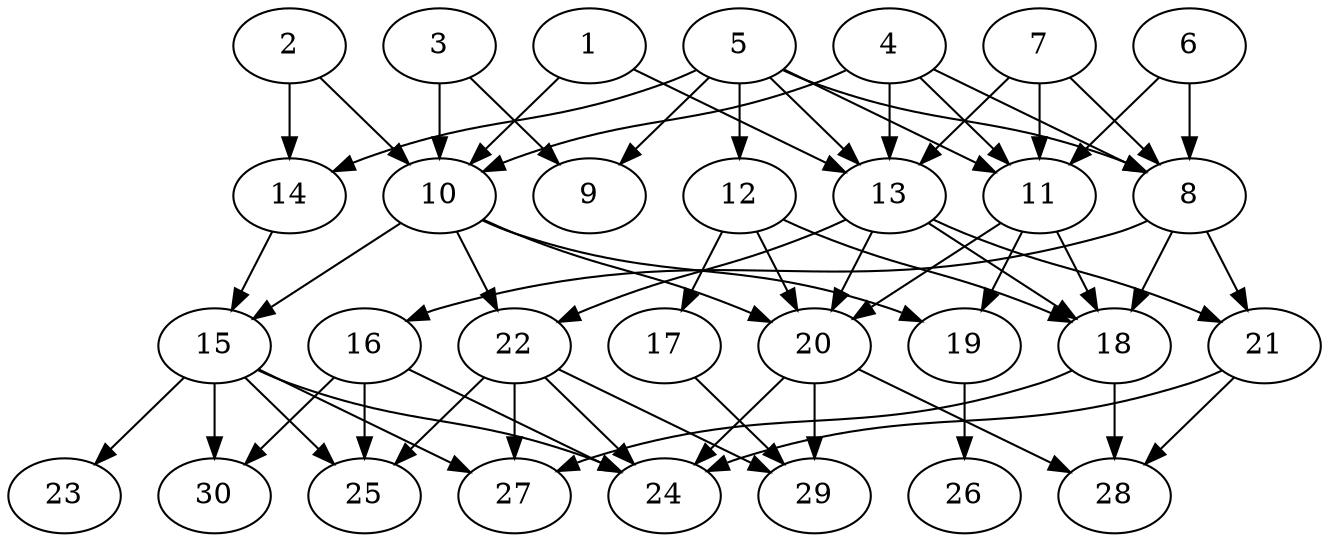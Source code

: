 // DAG automatically generated by daggen at Thu Oct  3 14:04:18 2019
// ./daggen --dot -n 30 --ccr 0.4 --fat 0.7 --regular 0.7 --density 0.6 --mindata 5242880 --maxdata 52428800 
digraph G {
  1 [size="92103680", alpha="0.03", expect_size="36841472"] 
  1 -> 10 [size ="36841472"]
  1 -> 13 [size ="36841472"]
  2 [size="65003520", alpha="0.17", expect_size="26001408"] 
  2 -> 10 [size ="26001408"]
  2 -> 14 [size ="26001408"]
  3 [size="122880000", alpha="0.09", expect_size="49152000"] 
  3 -> 9 [size ="49152000"]
  3 -> 10 [size ="49152000"]
  4 [size="98304000", alpha="0.16", expect_size="39321600"] 
  4 -> 8 [size ="39321600"]
  4 -> 10 [size ="39321600"]
  4 -> 11 [size ="39321600"]
  4 -> 13 [size ="39321600"]
  5 [size="128110080", alpha="0.02", expect_size="51244032"] 
  5 -> 8 [size ="51244032"]
  5 -> 9 [size ="51244032"]
  5 -> 11 [size ="51244032"]
  5 -> 12 [size ="51244032"]
  5 -> 13 [size ="51244032"]
  5 -> 14 [size ="51244032"]
  6 [size="47480320", alpha="0.03", expect_size="18992128"] 
  6 -> 8 [size ="18992128"]
  6 -> 11 [size ="18992128"]
  7 [size="19845120", alpha="0.16", expect_size="7938048"] 
  7 -> 8 [size ="7938048"]
  7 -> 11 [size ="7938048"]
  7 -> 13 [size ="7938048"]
  8 [size="24302080", alpha="0.09", expect_size="9720832"] 
  8 -> 16 [size ="9720832"]
  8 -> 18 [size ="9720832"]
  8 -> 21 [size ="9720832"]
  9 [size="25382400", alpha="0.15", expect_size="10152960"] 
  10 [size="32947200", alpha="0.19", expect_size="13178880"] 
  10 -> 15 [size ="13178880"]
  10 -> 19 [size ="13178880"]
  10 -> 20 [size ="13178880"]
  10 -> 22 [size ="13178880"]
  11 [size="86640640", alpha="0.06", expect_size="34656256"] 
  11 -> 18 [size ="34656256"]
  11 -> 19 [size ="34656256"]
  11 -> 20 [size ="34656256"]
  12 [size="106129920", alpha="0.18", expect_size="42451968"] 
  12 -> 17 [size ="42451968"]
  12 -> 18 [size ="42451968"]
  12 -> 20 [size ="42451968"]
  13 [size="87644160", alpha="0.01", expect_size="35057664"] 
  13 -> 18 [size ="35057664"]
  13 -> 20 [size ="35057664"]
  13 -> 21 [size ="35057664"]
  13 -> 22 [size ="35057664"]
  14 [size="20928000", alpha="0.09", expect_size="8371200"] 
  14 -> 15 [size ="8371200"]
  15 [size="115824640", alpha="0.05", expect_size="46329856"] 
  15 -> 23 [size ="46329856"]
  15 -> 24 [size ="46329856"]
  15 -> 25 [size ="46329856"]
  15 -> 27 [size ="46329856"]
  15 -> 30 [size ="46329856"]
  16 [size="126174720", alpha="0.16", expect_size="50469888"] 
  16 -> 24 [size ="50469888"]
  16 -> 25 [size ="50469888"]
  16 -> 30 [size ="50469888"]
  17 [size="24153600", alpha="0.06", expect_size="9661440"] 
  17 -> 29 [size ="9661440"]
  18 [size="119296000", alpha="0.06", expect_size="47718400"] 
  18 -> 27 [size ="47718400"]
  18 -> 28 [size ="47718400"]
  19 [size="56414720", alpha="0.20", expect_size="22565888"] 
  19 -> 26 [size ="22565888"]
  20 [size="29847040", alpha="0.16", expect_size="11938816"] 
  20 -> 24 [size ="11938816"]
  20 -> 28 [size ="11938816"]
  20 -> 29 [size ="11938816"]
  21 [size="25817600", alpha="0.05", expect_size="10327040"] 
  21 -> 24 [size ="10327040"]
  21 -> 28 [size ="10327040"]
  22 [size="58915840", alpha="0.03", expect_size="23566336"] 
  22 -> 24 [size ="23566336"]
  22 -> 25 [size ="23566336"]
  22 -> 27 [size ="23566336"]
  22 -> 29 [size ="23566336"]
  23 [size="47475200", alpha="0.00", expect_size="18990080"] 
  24 [size="52848640", alpha="0.11", expect_size="21139456"] 
  25 [size="107033600", alpha="0.02", expect_size="42813440"] 
  26 [size="18370560", alpha="0.19", expect_size="7348224"] 
  27 [size="111267840", alpha="0.16", expect_size="44507136"] 
  28 [size="31513600", alpha="0.16", expect_size="12605440"] 
  29 [size="68928000", alpha="0.18", expect_size="27571200"] 
  30 [size="67619840", alpha="0.03", expect_size="27047936"] 
}
